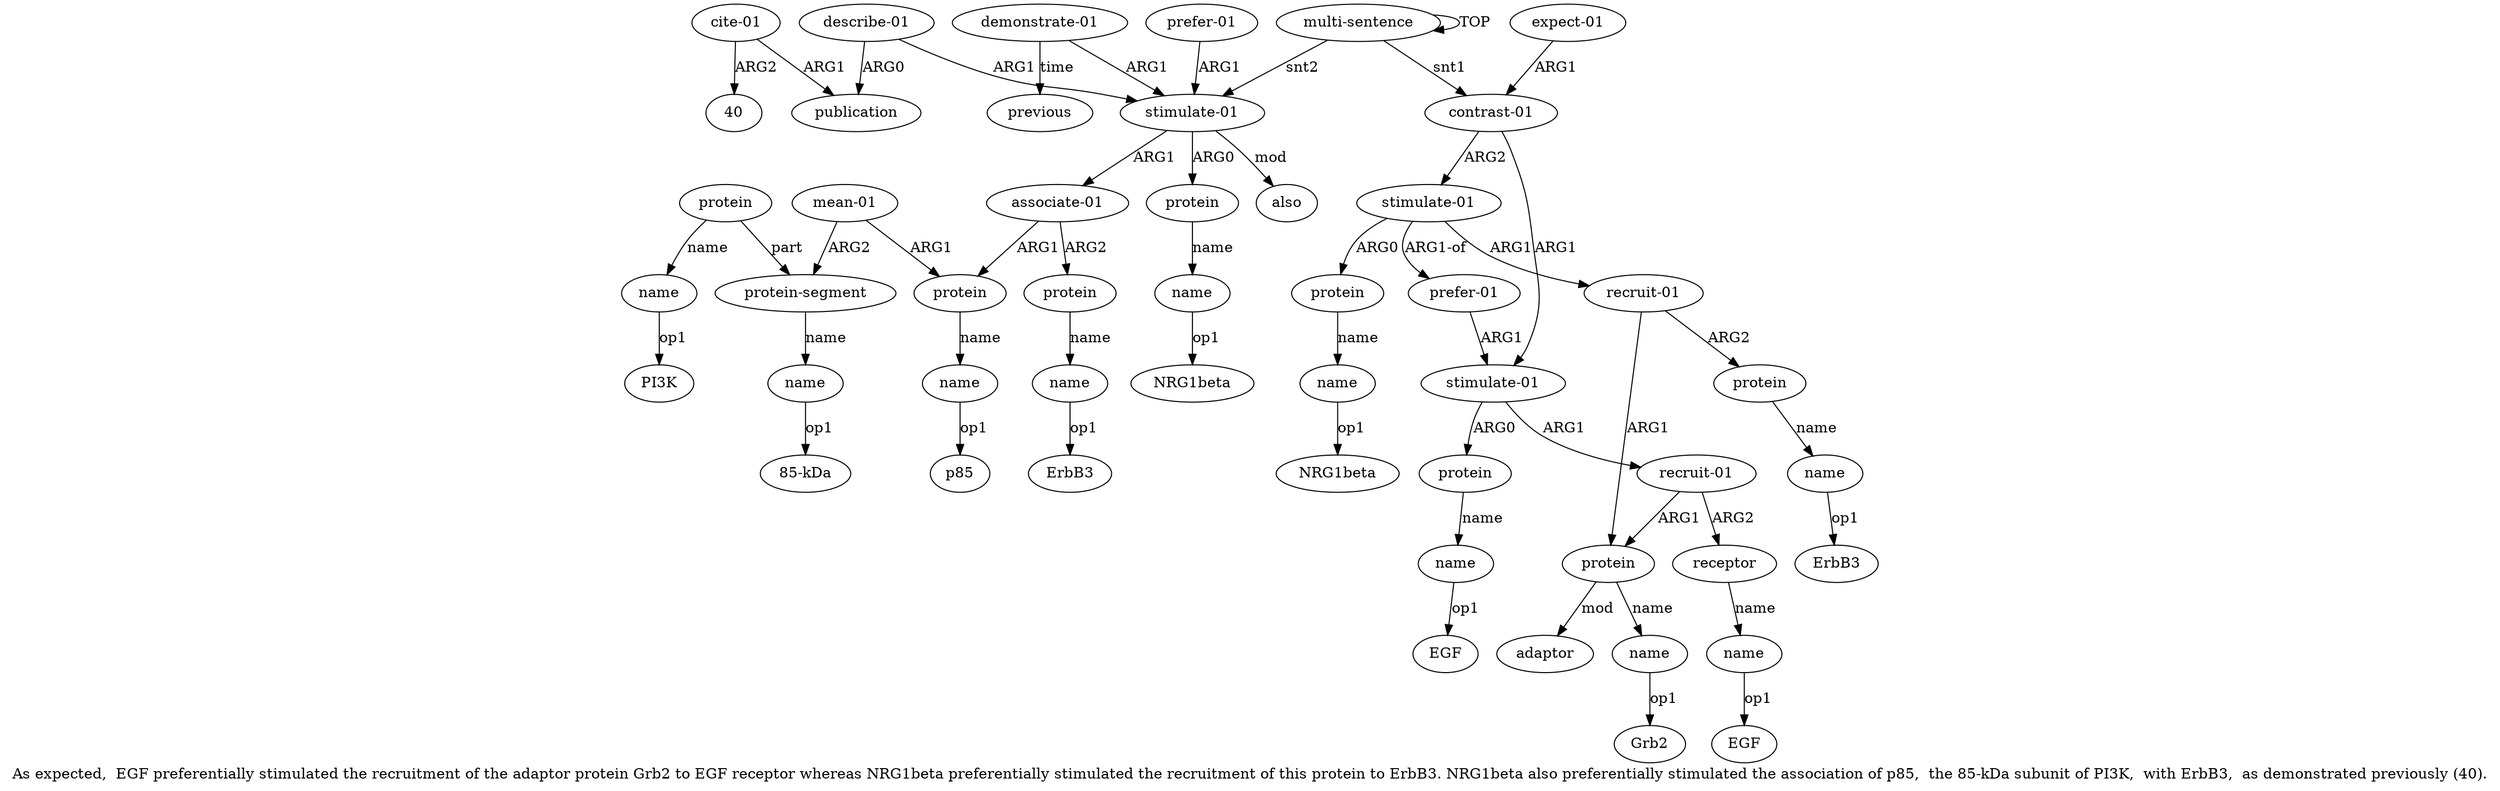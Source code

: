 digraph  {
	graph [label="As expected,  EGF preferentially stimulated the recruitment of the adaptor protein Grb2 to EGF receptor whereas NRG1beta preferentially \
stimulated the recruitment of this protein to ErbB3. NRG1beta also preferentially stimulated the association of p85,  the 85-kDa \
subunit of PI3K,  with ErbB3,  as demonstrated previously (40)."];
	node [label="\N"];
	a20	 [color=black,
		gold_ind=20,
		gold_label=protein,
		label=protein,
		test_ind=20,
		test_label=protein];
	a21	 [color=black,
		gold_ind=21,
		gold_label=name,
		label=name,
		test_ind=21,
		test_label=name];
	a20 -> a21 [key=0,
	color=black,
	gold_label=name,
	label=name,
	test_label=name];
"a21 NRG1beta" [color=black,
	gold_ind=-1,
	gold_label=NRG1beta,
	label=NRG1beta,
	test_ind=-1,
	test_label=NRG1beta];
a21 -> "a21 NRG1beta" [key=0,
color=black,
gold_label=op1,
label=op1,
test_label=op1];
a22 [color=black,
gold_ind=22,
gold_label="associate-01",
label="associate-01",
test_ind=22,
test_label="associate-01"];
a23 [color=black,
gold_ind=23,
gold_label=protein,
label=protein,
test_ind=23,
test_label=protein];
a22 -> a23 [key=0,
color=black,
gold_label=ARG1,
label=ARG1,
test_label=ARG1];
a30 [color=black,
gold_ind=30,
gold_label=protein,
label=protein,
test_ind=30,
test_label=protein];
a22 -> a30 [key=0,
color=black,
gold_label=ARG2,
label=ARG2,
test_label=ARG2];
a24 [color=black,
gold_ind=24,
gold_label=name,
label=name,
test_ind=24,
test_label=name];
a23 -> a24 [key=0,
color=black,
gold_label=name,
label=name,
test_label=name];
"a24 p85" [color=black,
gold_ind=-1,
gold_label=p85,
label=p85,
test_ind=-1,
test_label=p85];
a24 -> "a24 p85" [key=0,
color=black,
gold_label=op1,
label=op1,
test_label=op1];
a25 [color=black,
gold_ind=25,
gold_label="mean-01",
label="mean-01",
test_ind=25,
test_label="mean-01"];
a25 -> a23 [key=0,
color=black,
gold_label=ARG1,
label=ARG1,
test_label=ARG1];
a26 [color=black,
gold_ind=26,
gold_label="protein-segment",
label="protein-segment",
test_ind=26,
test_label="protein-segment"];
a25 -> a26 [key=0,
color=black,
gold_label=ARG2,
label=ARG2,
test_label=ARG2];
a27 [color=black,
gold_ind=27,
gold_label=name,
label=name,
test_ind=27,
test_label=name];
a26 -> a27 [key=0,
color=black,
gold_label=name,
label=name,
test_label=name];
"a27 85-kDa" [color=black,
gold_ind=-1,
gold_label="85-kDa",
label="85-kDa",
test_ind=-1,
test_label="85-kDa"];
a27 -> "a27 85-kDa" [key=0,
color=black,
gold_label=op1,
label=op1,
test_label=op1];
a28 [color=black,
gold_ind=28,
gold_label=protein,
label=protein,
test_ind=28,
test_label=protein];
a28 -> a26 [key=0,
color=black,
gold_label=part,
label=part,
test_label=part];
a29 [color=black,
gold_ind=29,
gold_label=name,
label=name,
test_ind=29,
test_label=name];
a28 -> a29 [key=0,
color=black,
gold_label=name,
label=name,
test_label=name];
"a29 PI3K" [color=black,
gold_ind=-1,
gold_label=PI3K,
label=PI3K,
test_ind=-1,
test_label=PI3K];
a29 -> "a29 PI3K" [key=0,
color=black,
gold_label=op1,
label=op1,
test_label=op1];
a31 [color=black,
gold_ind=31,
gold_label=name,
label=name,
test_ind=31,
test_label=name];
"a31 ErbB3" [color=black,
gold_ind=-1,
gold_label=ErbB3,
label=ErbB3,
test_ind=-1,
test_label=ErbB3];
a31 -> "a31 ErbB3" [key=0,
color=black,
gold_label=op1,
label=op1,
test_label=op1];
a30 -> a31 [key=0,
color=black,
gold_label=name,
label=name,
test_label=name];
a37 [color=black,
gold_ind=37,
gold_label=publication,
label=publication,
test_ind=37,
test_label=publication];
a36 [color=black,
gold_ind=36,
gold_label="describe-01",
label="describe-01",
test_ind=36,
test_label="describe-01"];
a36 -> a37 [key=0,
color=black,
gold_label=ARG0,
label=ARG0,
test_label=ARG0];
a19 [color=black,
gold_ind=19,
gold_label="stimulate-01",
label="stimulate-01",
test_ind=19,
test_label="stimulate-01"];
a36 -> a19 [key=0,
color=black,
gold_label=ARG1,
label=ARG1,
test_label=ARG1];
a33 [color=black,
gold_ind=33,
gold_label="prefer-01",
label="prefer-01",
test_ind=33,
test_label="prefer-01"];
a33 -> a19 [key=0,
color=black,
gold_label=ARG1,
label=ARG1,
test_label=ARG1];
"a38 40" [color=black,
gold_ind=-1,
gold_label=40,
label=40,
test_ind=-1,
test_label=40];
a35 [color=black,
gold_ind=35,
gold_label=previous,
label=previous,
test_ind=35,
test_label=previous];
a34 [color=black,
gold_ind=34,
gold_label="demonstrate-01",
label="demonstrate-01",
test_ind=34,
test_label="demonstrate-01"];
a34 -> a35 [key=0,
color=black,
gold_label=time,
label=time,
test_label=time];
a34 -> a19 [key=0,
color=black,
gold_label=ARG1,
label=ARG1,
test_label=ARG1];
"a14 NRG1beta" [color=black,
gold_ind=-1,
gold_label=NRG1beta,
label=NRG1beta,
test_ind=-1,
test_label=NRG1beta];
"a7 Grb2" [color=black,
gold_ind=-1,
gold_label=Grb2,
label=Grb2,
test_ind=-1,
test_label=Grb2];
a32 [color=black,
gold_ind=32,
gold_label=also,
label=also,
test_ind=32,
test_label=also];
a15 [color=black,
gold_ind=15,
gold_label="recruit-01",
label="recruit-01",
test_ind=15,
test_label="recruit-01"];
a16 [color=black,
gold_ind=16,
gold_label=protein,
label=protein,
test_ind=16,
test_label=protein];
a15 -> a16 [key=0,
color=black,
gold_label=ARG2,
label=ARG2,
test_label=ARG2];
a6 [color=black,
gold_ind=6,
gold_label=protein,
label=protein,
test_ind=6,
test_label=protein];
a15 -> a6 [key=0,
color=black,
gold_label=ARG1,
label=ARG1,
test_label=ARG1];
a14 [color=black,
gold_ind=14,
gold_label=name,
label=name,
test_ind=14,
test_label=name];
a14 -> "a14 NRG1beta" [key=0,
color=black,
gold_label=op1,
label=op1,
test_label=op1];
a17 [color=black,
gold_ind=17,
gold_label=name,
label=name,
test_ind=17,
test_label=name];
"a17 ErbB3" [color=black,
gold_ind=-1,
gold_label=ErbB3,
label=ErbB3,
test_ind=-1,
test_label=ErbB3];
a17 -> "a17 ErbB3" [key=0,
color=black,
gold_label=op1,
label=op1,
test_label=op1];
a16 -> a17 [key=0,
color=black,
gold_label=name,
label=name,
test_label=name];
a11 [color=black,
gold_ind=11,
gold_label="prefer-01",
label="prefer-01",
test_ind=11,
test_label="prefer-01"];
a2 [color=black,
gold_ind=2,
gold_label="stimulate-01",
label="stimulate-01",
test_ind=2,
test_label="stimulate-01"];
a11 -> a2 [key=0,
color=black,
gold_label=ARG1,
label=ARG1,
test_label=ARG1];
a10 [color=black,
gold_ind=10,
gold_label=name,
label=name,
test_ind=10,
test_label=name];
"a10 EGF" [color=black,
gold_ind=-1,
gold_label=EGF,
label=EGF,
test_ind=-1,
test_label=EGF];
a10 -> "a10 EGF" [key=0,
color=black,
gold_label=op1,
label=op1,
test_label=op1];
a13 [color=black,
gold_ind=13,
gold_label=protein,
label=protein,
test_ind=13,
test_label=protein];
a13 -> a14 [key=0,
color=black,
gold_label=name,
label=name,
test_label=name];
a12 [color=black,
gold_ind=12,
gold_label="stimulate-01",
label="stimulate-01",
test_ind=12,
test_label="stimulate-01"];
a12 -> a15 [key=0,
color=black,
gold_label=ARG1,
label=ARG1,
test_label=ARG1];
a12 -> a11 [key=0,
color=black,
gold_label="ARG1-of",
label="ARG1-of",
test_label="ARG1-of"];
a12 -> a13 [key=0,
color=black,
gold_label=ARG0,
label=ARG0,
test_label=ARG0];
a38 [color=black,
gold_ind=38,
gold_label="cite-01",
label="cite-01",
test_ind=38,
test_label="cite-01"];
a38 -> a37 [key=0,
color=black,
gold_label=ARG1,
label=ARG1,
test_label=ARG1];
a38 -> "a38 40" [key=0,
color=black,
gold_label=ARG2,
label=ARG2,
test_label=ARG2];
a19 -> a20 [key=0,
color=black,
gold_label=ARG0,
label=ARG0,
test_label=ARG0];
a19 -> a22 [key=0,
color=black,
gold_label=ARG1,
label=ARG1,
test_label=ARG1];
a19 -> a32 [key=0,
color=black,
gold_label=mod,
label=mod,
test_label=mod];
a18 [color=black,
gold_ind=18,
gold_label="expect-01",
label="expect-01",
test_ind=18,
test_label="expect-01"];
a1 [color=black,
gold_ind=1,
gold_label="contrast-01",
label="contrast-01",
test_ind=1,
test_label="contrast-01"];
a18 -> a1 [key=0,
color=black,
gold_label=ARG1,
label=ARG1,
test_label=ARG1];
a1 -> a12 [key=0,
color=black,
gold_label=ARG2,
label=ARG2,
test_label=ARG2];
a1 -> a2 [key=0,
color=black,
gold_label=ARG1,
label=ARG1,
test_label=ARG1];
a0 [color=black,
gold_ind=0,
gold_label="multi-sentence",
label="multi-sentence",
test_ind=0,
test_label="multi-sentence"];
a0 -> a19 [key=0,
color=black,
gold_label=snt2,
label=snt2,
test_label=snt2];
a0 -> a1 [key=0,
color=black,
gold_label=snt1,
label=snt1,
test_label=snt1];
a0 -> a0 [key=0,
color=black,
gold_label=TOP,
label=TOP,
test_label=TOP];
a3 [color=black,
gold_ind=3,
gold_label=protein,
label=protein,
test_ind=3,
test_label=protein];
a4 [color=black,
gold_ind=4,
gold_label=name,
label=name,
test_ind=4,
test_label=name];
a3 -> a4 [key=0,
color=black,
gold_label=name,
label=name,
test_label=name];
a2 -> a3 [key=0,
color=black,
gold_label=ARG0,
label=ARG0,
test_label=ARG0];
a5 [color=black,
gold_ind=5,
gold_label="recruit-01",
label="recruit-01",
test_ind=5,
test_label="recruit-01"];
a2 -> a5 [key=0,
color=black,
gold_label=ARG1,
label=ARG1,
test_label=ARG1];
a5 -> a6 [key=0,
color=black,
gold_label=ARG1,
label=ARG1,
test_label=ARG1];
a9 [color=black,
gold_ind=9,
gold_label=receptor,
label=receptor,
test_ind=9,
test_label=receptor];
a5 -> a9 [key=0,
color=black,
gold_label=ARG2,
label=ARG2,
test_label=ARG2];
"a4 EGF" [color=black,
gold_ind=-1,
gold_label=EGF,
label=EGF,
test_ind=-1,
test_label=EGF];
a4 -> "a4 EGF" [key=0,
color=black,
gold_label=op1,
label=op1,
test_label=op1];
a7 [color=black,
gold_ind=7,
gold_label=name,
label=name,
test_ind=7,
test_label=name];
a7 -> "a7 Grb2" [key=0,
color=black,
gold_label=op1,
label=op1,
test_label=op1];
a6 -> a7 [key=0,
color=black,
gold_label=name,
label=name,
test_label=name];
a8 [color=black,
gold_ind=8,
gold_label=adaptor,
label=adaptor,
test_ind=8,
test_label=adaptor];
a6 -> a8 [key=0,
color=black,
gold_label=mod,
label=mod,
test_label=mod];
a9 -> a10 [key=0,
color=black,
gold_label=name,
label=name,
test_label=name];
}
